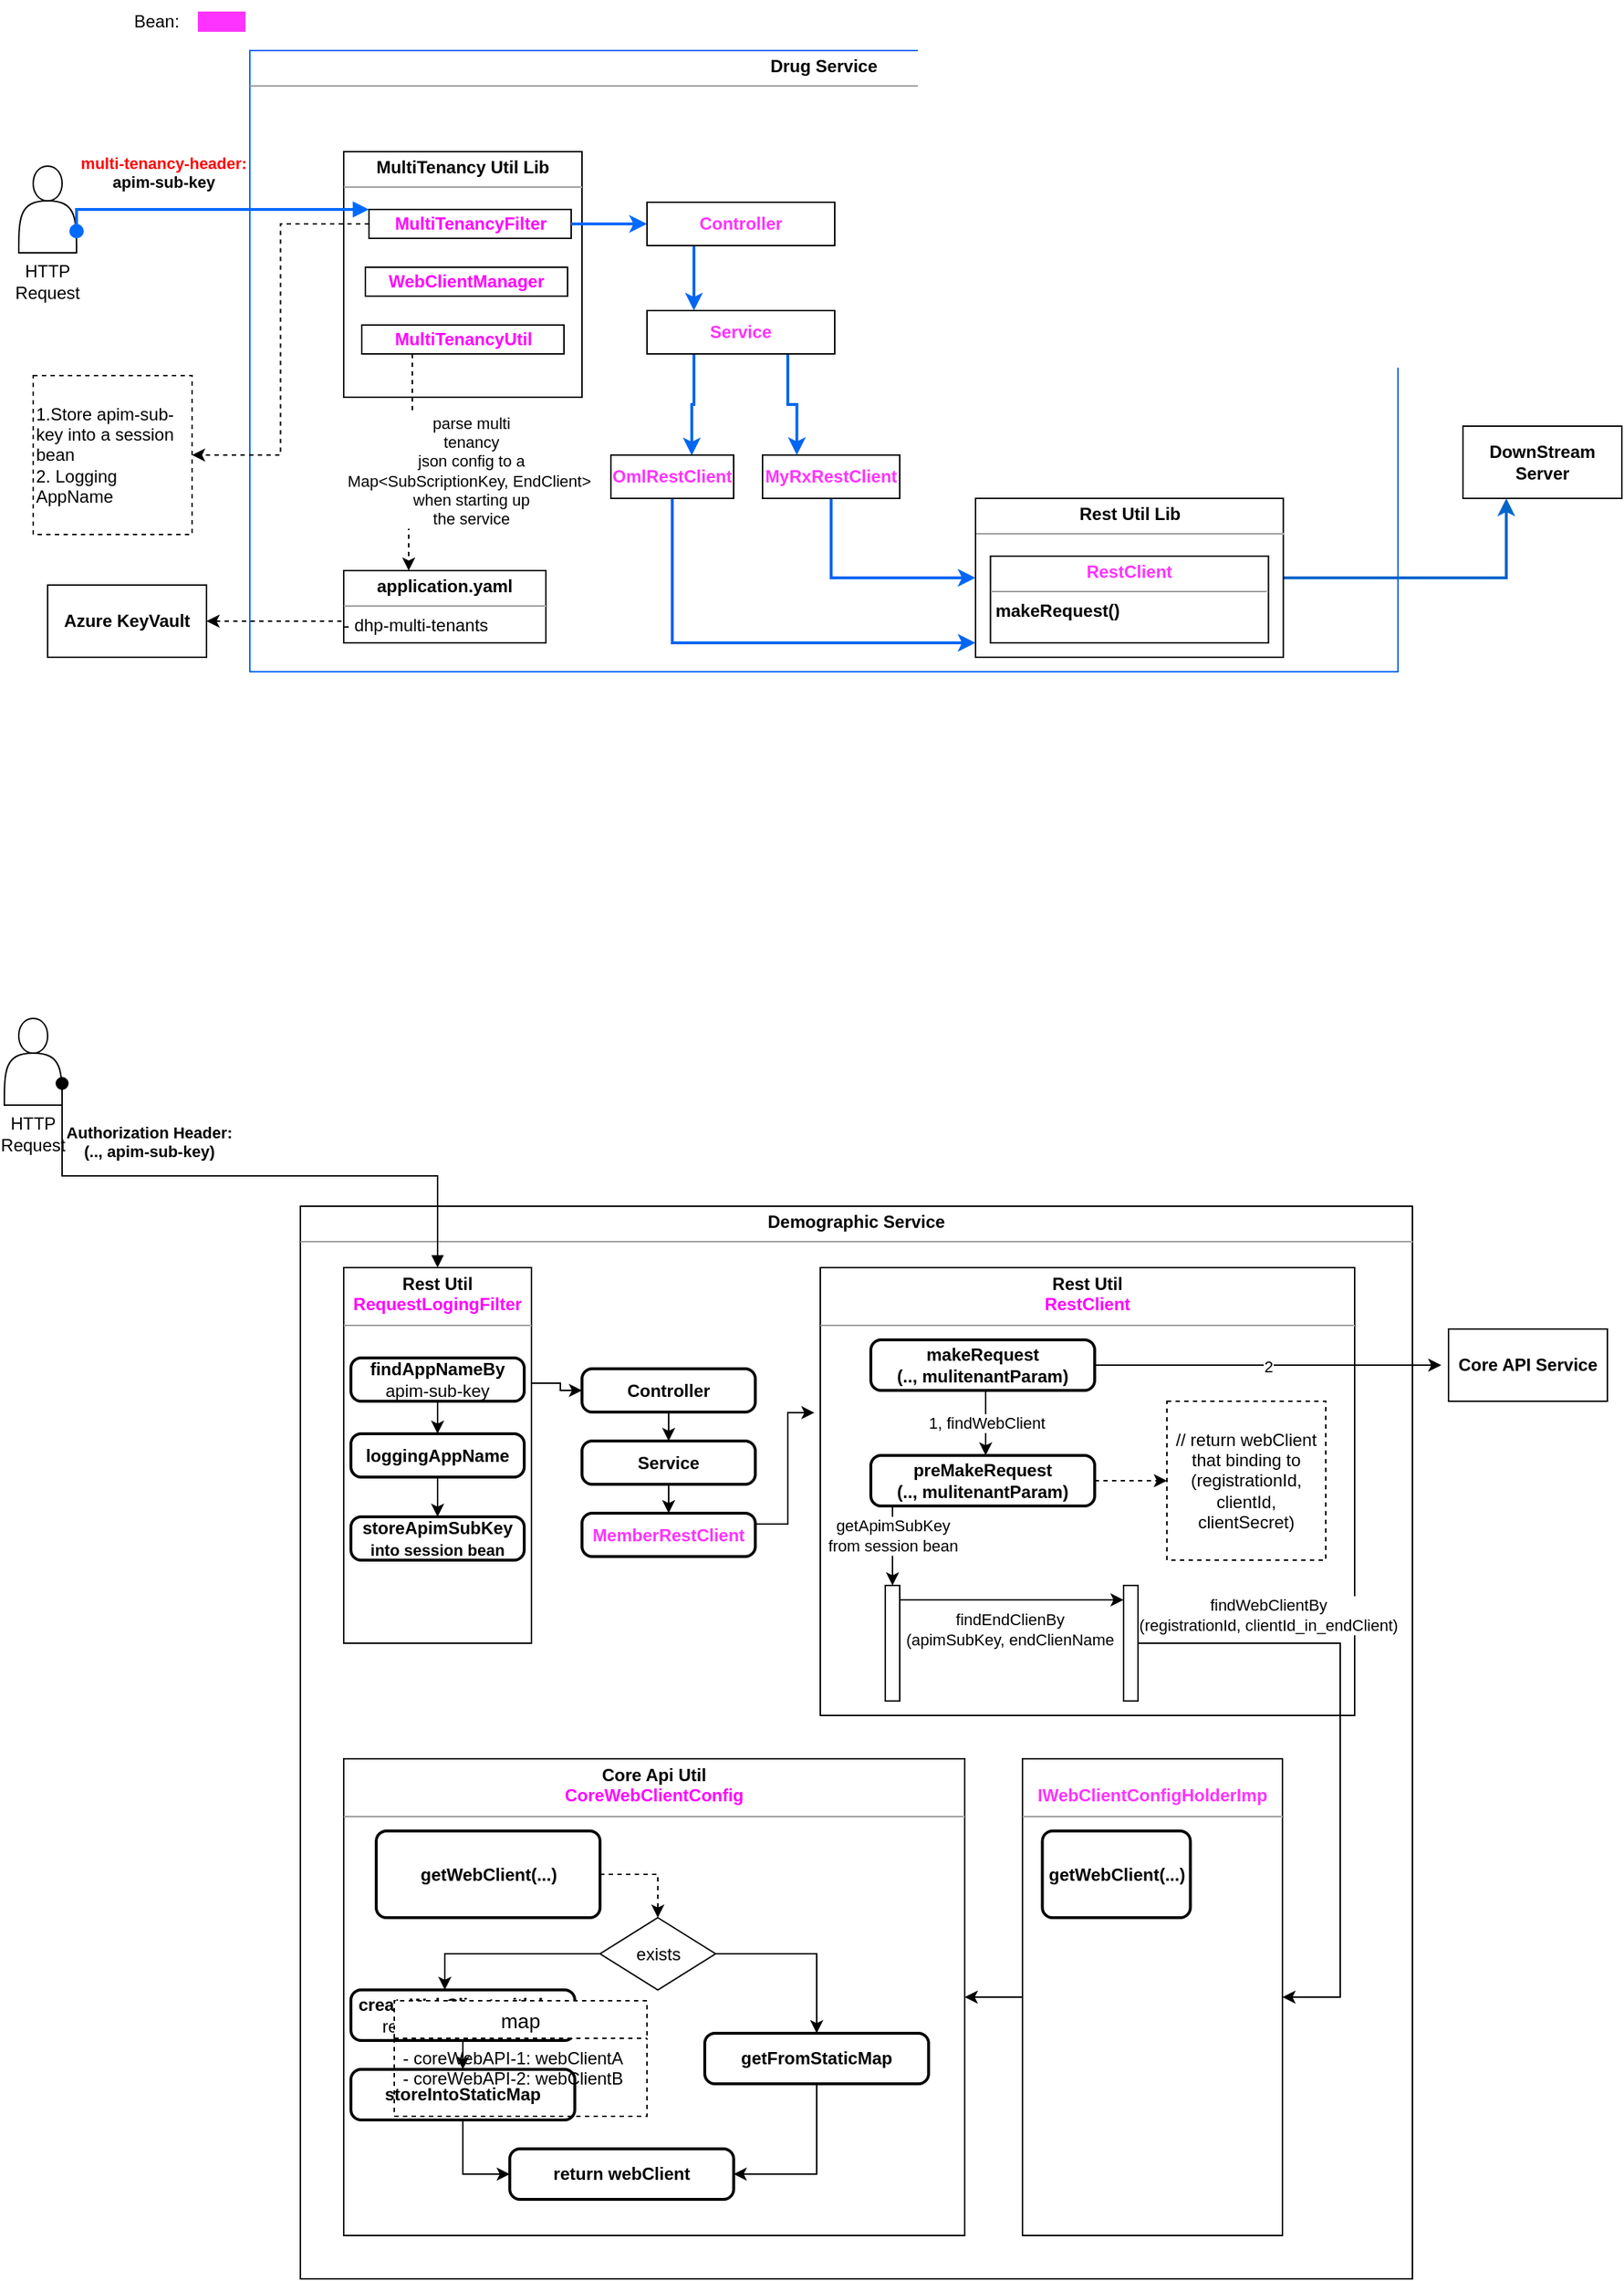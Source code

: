 <mxfile version="21.2.1" type="github">
  <diagram name="Page-1" id="5f0bae14-7c28-e335-631c-24af17079c00">
    <mxGraphModel dx="1150" dy="492" grid="1" gridSize="10" guides="1" tooltips="1" connect="1" arrows="1" fold="1" page="1" pageScale="1" pageWidth="1100" pageHeight="850" background="none" math="0" shadow="0">
      <root>
        <mxCell id="0" />
        <mxCell id="1" parent="0" />
        <mxCell id="RdsTdk07A-o18HDUI7we-4" value="&lt;p style=&quot;margin:0px;margin-top:4px;text-align:center;&quot;&gt;&lt;b&gt;Drug Service&lt;/b&gt;&lt;/p&gt;&lt;hr size=&quot;1&quot;&gt;&lt;div style=&quot;height:2px;&quot;&gt;&lt;br&gt;&lt;/div&gt;" style="verticalAlign=top;align=left;overflow=fill;fontSize=12;fontFamily=Helvetica;html=1;whiteSpace=wrap;strokeColor=#0266f2;" parent="1" vertex="1">
          <mxGeometry x="180" y="90" width="795" height="430" as="geometry" />
        </mxCell>
        <mxCell id="RdsTdk07A-o18HDUI7we-6" value="&lt;p style=&quot;margin:0px;margin-top:4px;text-align:center;&quot;&gt;&lt;b&gt;MultiTenancy Util Lib&lt;/b&gt;&lt;/p&gt;&lt;hr size=&quot;1&quot;&gt;&lt;div style=&quot;height:2px;&quot;&gt;&lt;/div&gt;" style="verticalAlign=top;align=left;overflow=fill;fontSize=12;fontFamily=Helvetica;html=1;whiteSpace=wrap;" parent="1" vertex="1">
          <mxGeometry x="245" y="160" width="165" height="170" as="geometry" />
        </mxCell>
        <mxCell id="CG3TOa5hcq1ZWwIJxW8Z-67" style="edgeStyle=orthogonalEdgeStyle;rounded=0;orthogonalLoop=1;jettySize=auto;html=1;entryX=1;entryY=0.5;entryDx=0;entryDy=0;dashed=1;" parent="1" source="RdsTdk07A-o18HDUI7we-8" target="CG3TOa5hcq1ZWwIJxW8Z-66" edge="1">
          <mxGeometry relative="1" as="geometry" />
        </mxCell>
        <mxCell id="RdsTdk07A-o18HDUI7we-8" value="&lt;b&gt;&lt;font color=&quot;#ff00ff&quot;&gt;MultiTenancyFilter&lt;/font&gt;&lt;/b&gt;" style="html=1;whiteSpace=wrap;align=center;" parent="1" vertex="1">
          <mxGeometry x="262.5" y="200" width="140" height="20" as="geometry" />
        </mxCell>
        <mxCell id="VQmsO8RJKZGxtteuDF_l-19" style="edgeStyle=orthogonalEdgeStyle;rounded=1;orthogonalLoop=1;jettySize=auto;html=1;exitX=0.25;exitY=1;exitDx=0;exitDy=0;dashed=1;" parent="1" source="VQmsO8RJKZGxtteuDF_l-1" target="VQmsO8RJKZGxtteuDF_l-14" edge="1">
          <mxGeometry relative="1" as="geometry">
            <Array as="points">
              <mxPoint x="290" y="350" />
            </Array>
          </mxGeometry>
        </mxCell>
        <mxCell id="CG3TOa5hcq1ZWwIJxW8Z-34" value="parse multi &lt;br&gt;tenancy &lt;br&gt;json config to a &lt;br&gt;Map&amp;lt;SubScriptionKey, EndClient&amp;gt;&amp;nbsp;&lt;br&gt;when starting up&lt;br&gt;the service" style="edgeLabel;html=1;align=center;verticalAlign=middle;resizable=0;points=[];" parent="VQmsO8RJKZGxtteuDF_l-19" vertex="1" connectable="0">
          <mxGeometry x="0.075" y="1" relative="1" as="geometry">
            <mxPoint x="42" y="1" as="offset" />
          </mxGeometry>
        </mxCell>
        <mxCell id="VQmsO8RJKZGxtteuDF_l-1" value="&lt;b&gt;&lt;font color=&quot;#ff00ff&quot;&gt;MultiTenancyUtil&lt;/font&gt;&lt;/b&gt;" style="html=1;whiteSpace=wrap;align=center;" parent="1" vertex="1">
          <mxGeometry x="257.5" y="280" width="140" height="20" as="geometry" />
        </mxCell>
        <mxCell id="VQmsO8RJKZGxtteuDF_l-18" style="edgeStyle=orthogonalEdgeStyle;orthogonalLoop=1;jettySize=auto;html=1;exitX=0;exitY=0.75;exitDx=0;exitDy=0;dashed=1;entryX=1;entryY=0.5;entryDx=0;entryDy=0;rounded=0;" parent="1" source="VQmsO8RJKZGxtteuDF_l-14" target="VQmsO8RJKZGxtteuDF_l-16" edge="1">
          <mxGeometry relative="1" as="geometry">
            <mxPoint x="360" y="550" as="targetPoint" />
            <Array as="points">
              <mxPoint x="315" y="488" />
              <mxPoint x="315" y="485" />
            </Array>
          </mxGeometry>
        </mxCell>
        <mxCell id="VQmsO8RJKZGxtteuDF_l-14" value="&lt;p style=&quot;margin:0px;margin-top:4px;text-align:center;&quot;&gt;&lt;b&gt;application.yaml&lt;/b&gt;&lt;/p&gt;&lt;hr size=&quot;1&quot;&gt;&lt;div style=&quot;height:2px;&quot;&gt;- dhp-multi-tenants&lt;/div&gt;" style="verticalAlign=top;align=left;overflow=fill;fontSize=12;fontFamily=Helvetica;html=1;whiteSpace=wrap;" parent="1" vertex="1">
          <mxGeometry x="245" y="450" width="140" height="50" as="geometry" />
        </mxCell>
        <mxCell id="VQmsO8RJKZGxtteuDF_l-16" value="&lt;b&gt;Azure KeyVault&lt;/b&gt;" style="html=1;whiteSpace=wrap;" parent="1" vertex="1">
          <mxGeometry x="40" y="460" width="110" height="50" as="geometry" />
        </mxCell>
        <mxCell id="VQmsO8RJKZGxtteuDF_l-24" value="&lt;b&gt;&lt;font color=&quot;#ff00ff&quot;&gt;WebClientManager&lt;/font&gt;&lt;/b&gt;" style="html=1;whiteSpace=wrap;align=center;" parent="1" vertex="1">
          <mxGeometry x="260" y="240" width="140" height="20" as="geometry" />
        </mxCell>
        <mxCell id="VQmsO8RJKZGxtteuDF_l-28" value="&lt;p style=&quot;margin:0px;margin-top:4px;text-align:center;&quot;&gt;&lt;b&gt;Demographic Service&lt;/b&gt;&lt;/p&gt;&lt;hr size=&quot;1&quot;&gt;&lt;div style=&quot;height:2px;&quot;&gt;&lt;br&gt;&lt;/div&gt;" style="verticalAlign=top;align=left;overflow=fill;fontSize=12;fontFamily=Helvetica;html=1;whiteSpace=wrap;" parent="1" vertex="1">
          <mxGeometry x="215" y="890" width="770" height="742.5" as="geometry" />
        </mxCell>
        <mxCell id="VQmsO8RJKZGxtteuDF_l-94" style="edgeStyle=orthogonalEdgeStyle;rounded=0;orthogonalLoop=1;jettySize=auto;html=1;exitX=1;exitY=0.25;exitDx=0;exitDy=0;entryX=0;entryY=0.5;entryDx=0;entryDy=0;" parent="1" source="VQmsO8RJKZGxtteuDF_l-29" target="VQmsO8RJKZGxtteuDF_l-71" edge="1">
          <mxGeometry relative="1" as="geometry">
            <Array as="points">
              <mxPoint x="375" y="1012.5" />
              <mxPoint x="395" y="1012.5" />
              <mxPoint x="395" y="1017.5" />
            </Array>
          </mxGeometry>
        </mxCell>
        <mxCell id="VQmsO8RJKZGxtteuDF_l-29" value="&lt;p style=&quot;margin:0px;margin-top:4px;text-align:center;&quot;&gt;&lt;b&gt;Rest Util&lt;br&gt;&lt;/b&gt;&lt;b style=&quot;border-color: var(--border-color);&quot;&gt;&lt;font style=&quot;border-color: var(--border-color);&quot; color=&quot;#ff00ff&quot;&gt;RequestLogingFilter&lt;/font&gt;&lt;/b&gt;&lt;b&gt;&lt;br&gt;&lt;/b&gt;&lt;/p&gt;&lt;hr size=&quot;1&quot;&gt;&lt;div style=&quot;height:2px;&quot;&gt;&lt;/div&gt;" style="verticalAlign=top;align=left;overflow=fill;fontSize=12;fontFamily=Helvetica;html=1;whiteSpace=wrap;" parent="1" vertex="1">
          <mxGeometry x="245" y="932.5" width="130" height="260" as="geometry" />
        </mxCell>
        <mxCell id="VQmsO8RJKZGxtteuDF_l-44" value="&lt;br&gt;&lt;br&gt;&lt;br&gt;&lt;br&gt;&lt;br&gt;&lt;br&gt;&lt;br&gt;HTTP&lt;br&gt;Request" style="shape=actor;whiteSpace=wrap;html=1;" parent="1" vertex="1">
          <mxGeometry x="10" y="760" width="40" height="60" as="geometry" />
        </mxCell>
        <mxCell id="VQmsO8RJKZGxtteuDF_l-63" value="&lt;b&gt;Authorization Header: &lt;br&gt;(.., apim-sub-key)&lt;/b&gt;" style="html=1;verticalAlign=bottom;startArrow=oval;endArrow=block;startSize=8;edgeStyle=elbowEdgeStyle;elbow=vertical;curved=0;rounded=0;exitX=1;exitY=0.75;exitDx=0;exitDy=0;" parent="1" source="VQmsO8RJKZGxtteuDF_l-44" target="VQmsO8RJKZGxtteuDF_l-29" edge="1">
          <mxGeometry x="-0.359" y="8" relative="1" as="geometry">
            <mxPoint x="80" y="820" as="sourcePoint" />
            <mxPoint x="180" y="805" as="targetPoint" />
            <mxPoint as="offset" />
          </mxGeometry>
        </mxCell>
        <mxCell id="VQmsO8RJKZGxtteuDF_l-70" value="&lt;b&gt;storeApimSubKey&lt;br style=&quot;border-color: var(--border-color); font-size: 11px;&quot;&gt;&lt;span style=&quot;font-size: 11px; background-color: rgb(255, 255, 255);&quot;&gt;into session bean&lt;/span&gt;&lt;/b&gt;" style="rounded=1;whiteSpace=wrap;html=1;absoluteArcSize=1;arcSize=14;strokeWidth=2;" parent="1" vertex="1">
          <mxGeometry x="250" y="1105" width="120" height="30" as="geometry" />
        </mxCell>
        <mxCell id="VQmsO8RJKZGxtteuDF_l-79" style="edgeStyle=orthogonalEdgeStyle;rounded=0;orthogonalLoop=1;jettySize=auto;html=1;exitX=0.5;exitY=1;exitDx=0;exitDy=0;" parent="1" source="VQmsO8RJKZGxtteuDF_l-71" target="VQmsO8RJKZGxtteuDF_l-78" edge="1">
          <mxGeometry relative="1" as="geometry" />
        </mxCell>
        <mxCell id="VQmsO8RJKZGxtteuDF_l-71" value="&lt;b&gt;Controller&lt;/b&gt;" style="rounded=1;whiteSpace=wrap;html=1;absoluteArcSize=1;arcSize=14;strokeWidth=2;" parent="1" vertex="1">
          <mxGeometry x="410" y="1002.5" width="120" height="30" as="geometry" />
        </mxCell>
        <mxCell id="VQmsO8RJKZGxtteuDF_l-90" style="edgeStyle=orthogonalEdgeStyle;rounded=0;orthogonalLoop=1;jettySize=auto;html=1;exitX=0.5;exitY=1;exitDx=0;exitDy=0;entryX=0.5;entryY=0;entryDx=0;entryDy=0;" parent="1" source="VQmsO8RJKZGxtteuDF_l-78" target="VQmsO8RJKZGxtteuDF_l-86" edge="1">
          <mxGeometry relative="1" as="geometry" />
        </mxCell>
        <mxCell id="VQmsO8RJKZGxtteuDF_l-78" value="&lt;b&gt;Service&lt;/b&gt;" style="rounded=1;whiteSpace=wrap;html=1;absoluteArcSize=1;arcSize=14;strokeWidth=2;" parent="1" vertex="1">
          <mxGeometry x="410" y="1052.5" width="120" height="30" as="geometry" />
        </mxCell>
        <mxCell id="VQmsO8RJKZGxtteuDF_l-96" style="edgeStyle=orthogonalEdgeStyle;rounded=0;orthogonalLoop=1;jettySize=auto;html=1;exitX=1;exitY=0.25;exitDx=0;exitDy=0;entryX=-0.011;entryY=0.324;entryDx=0;entryDy=0;entryPerimeter=0;" parent="1" source="VQmsO8RJKZGxtteuDF_l-86" target="VQmsO8RJKZGxtteuDF_l-91" edge="1">
          <mxGeometry relative="1" as="geometry" />
        </mxCell>
        <mxCell id="VQmsO8RJKZGxtteuDF_l-86" value="&lt;b style=&quot;border-color: var(--border-color);&quot;&gt;&lt;font style=&quot;border-color: var(--border-color);&quot; color=&quot;#ff33ff&quot;&gt;MemberRestClient&lt;/font&gt;&lt;/b&gt;" style="rounded=1;whiteSpace=wrap;html=1;absoluteArcSize=1;arcSize=14;strokeWidth=2;" parent="1" vertex="1">
          <mxGeometry x="410" y="1102.5" width="120" height="30" as="geometry" />
        </mxCell>
        <mxCell id="VQmsO8RJKZGxtteuDF_l-87" value="&lt;b&gt;DownStream Server&lt;/b&gt;" style="html=1;whiteSpace=wrap;" parent="1" vertex="1">
          <mxGeometry x="1020" y="350" width="110" height="50" as="geometry" />
        </mxCell>
        <mxCell id="VQmsO8RJKZGxtteuDF_l-91" value="&lt;p style=&quot;margin:0px;margin-top:4px;text-align:center;&quot;&gt;&lt;b&gt;Rest Util&lt;br&gt;&lt;/b&gt;&lt;b style=&quot;border-color: var(--border-color);&quot;&gt;&lt;font style=&quot;border-color: var(--border-color);&quot; color=&quot;#ff00ff&quot;&gt;RestClient&lt;/font&gt;&lt;/b&gt;&lt;b&gt;&lt;br&gt;&lt;/b&gt;&lt;/p&gt;&lt;hr size=&quot;1&quot;&gt;&lt;div style=&quot;height:2px;&quot;&gt;&lt;/div&gt;" style="verticalAlign=top;align=left;overflow=fill;fontSize=12;fontFamily=Helvetica;html=1;whiteSpace=wrap;" parent="1" vertex="1">
          <mxGeometry x="575" y="932.5" width="370" height="310" as="geometry" />
        </mxCell>
        <mxCell id="VQmsO8RJKZGxtteuDF_l-98" value="1, findWebClient" style="edgeStyle=orthogonalEdgeStyle;rounded=0;orthogonalLoop=1;jettySize=auto;html=1;exitX=0.5;exitY=1;exitDx=0;exitDy=0;entryX=0.5;entryY=0;entryDx=0;entryDy=0;" parent="1" edge="1">
          <mxGeometry relative="1" as="geometry">
            <mxPoint x="689.5" y="1017.5" as="sourcePoint" />
            <mxPoint x="689.5" y="1062.5" as="targetPoint" />
          </mxGeometry>
        </mxCell>
        <mxCell id="VQmsO8RJKZGxtteuDF_l-112" value="2" style="edgeStyle=orthogonalEdgeStyle;rounded=0;orthogonalLoop=1;jettySize=auto;html=1;exitX=1;exitY=0.5;exitDx=0;exitDy=0;entryX=0;entryY=0.5;entryDx=0;entryDy=0;" parent="1" source="VQmsO8RJKZGxtteuDF_l-95" edge="1">
          <mxGeometry relative="1" as="geometry">
            <mxPoint x="1005" y="1000" as="targetPoint" />
          </mxGeometry>
        </mxCell>
        <mxCell id="VQmsO8RJKZGxtteuDF_l-95" value="&lt;b&gt;makeRequest&lt;br&gt;(.., mulitenantParam)&lt;/b&gt;" style="rounded=1;whiteSpace=wrap;html=1;absoluteArcSize=1;arcSize=14;strokeWidth=2;" parent="1" vertex="1">
          <mxGeometry x="610" y="982.5" width="155" height="35" as="geometry" />
        </mxCell>
        <mxCell id="VQmsO8RJKZGxtteuDF_l-102" style="edgeStyle=orthogonalEdgeStyle;rounded=0;orthogonalLoop=1;jettySize=auto;html=1;exitX=0.5;exitY=1;exitDx=0;exitDy=0;" parent="1" source="VQmsO8RJKZGxtteuDF_l-97" target="VQmsO8RJKZGxtteuDF_l-100" edge="1">
          <mxGeometry relative="1" as="geometry">
            <Array as="points">
              <mxPoint x="625" y="1080.5" />
              <mxPoint x="625" y="1147.5" />
            </Array>
          </mxGeometry>
        </mxCell>
        <mxCell id="VQmsO8RJKZGxtteuDF_l-103" value="getApimSubKey&lt;br&gt;from session bean" style="edgeLabel;html=1;align=center;verticalAlign=middle;resizable=0;points=[];" parent="VQmsO8RJKZGxtteuDF_l-102" vertex="1" connectable="0">
          <mxGeometry x="0.226" y="2" relative="1" as="geometry">
            <mxPoint x="-2" y="24" as="offset" />
          </mxGeometry>
        </mxCell>
        <mxCell id="VQmsO8RJKZGxtteuDF_l-133" value="" style="edgeStyle=orthogonalEdgeStyle;rounded=0;orthogonalLoop=1;jettySize=auto;html=1;dashed=1;" parent="1" source="VQmsO8RJKZGxtteuDF_l-97" target="VQmsO8RJKZGxtteuDF_l-131" edge="1">
          <mxGeometry relative="1" as="geometry" />
        </mxCell>
        <mxCell id="VQmsO8RJKZGxtteuDF_l-97" value="&lt;b&gt;preMakeRequest&lt;br&gt;(.., mulitenantParam)&lt;/b&gt;" style="rounded=1;whiteSpace=wrap;html=1;absoluteArcSize=1;arcSize=14;strokeWidth=2;" parent="1" vertex="1">
          <mxGeometry x="610" y="1062.5" width="155" height="35" as="geometry" />
        </mxCell>
        <mxCell id="VQmsO8RJKZGxtteuDF_l-105" value="" style="edgeStyle=elbowEdgeStyle;rounded=0;orthogonalLoop=1;jettySize=auto;html=1;elbow=vertical;curved=0;" parent="1" source="VQmsO8RJKZGxtteuDF_l-100" target="VQmsO8RJKZGxtteuDF_l-104" edge="1">
          <mxGeometry relative="1" as="geometry">
            <Array as="points">
              <mxPoint x="685" y="1162.5" />
            </Array>
          </mxGeometry>
        </mxCell>
        <mxCell id="VQmsO8RJKZGxtteuDF_l-106" value="findEndClienBy&lt;br&gt;(apimSubKey, endClienName" style="edgeLabel;html=1;align=center;verticalAlign=middle;resizable=0;points=[];" parent="VQmsO8RJKZGxtteuDF_l-105" vertex="1" connectable="0">
          <mxGeometry x="0.179" y="-1" relative="1" as="geometry">
            <mxPoint x="-16" y="19" as="offset" />
          </mxGeometry>
        </mxCell>
        <mxCell id="VQmsO8RJKZGxtteuDF_l-100" value="" style="html=1;points=[];perimeter=orthogonalPerimeter;outlineConnect=0;targetShapes=umlLifeline;portConstraint=eastwest;newEdgeStyle={&quot;edgeStyle&quot;:&quot;elbowEdgeStyle&quot;,&quot;elbow&quot;:&quot;vertical&quot;,&quot;curved&quot;:0,&quot;rounded&quot;:0};" parent="1" vertex="1">
          <mxGeometry x="620" y="1152.5" width="10" height="80" as="geometry" />
        </mxCell>
        <mxCell id="VQmsO8RJKZGxtteuDF_l-108" style="edgeStyle=elbowEdgeStyle;rounded=0;orthogonalLoop=1;jettySize=auto;html=1;elbow=vertical;curved=0;" parent="1" source="VQmsO8RJKZGxtteuDF_l-104" target="CbbjqMAdhNKeJyTU17QE-5" edge="1">
          <mxGeometry relative="1" as="geometry">
            <mxPoint x="585" y="1352.5" as="targetPoint" />
            <Array as="points">
              <mxPoint x="935" y="1252.5" />
              <mxPoint x="745" y="1302.5" />
              <mxPoint x="855" y="1212.5" />
            </Array>
          </mxGeometry>
        </mxCell>
        <mxCell id="VQmsO8RJKZGxtteuDF_l-109" value="findWebClientBy&lt;br&gt;(registrationId, clientId_in_endClient)" style="edgeLabel;html=1;align=center;verticalAlign=middle;resizable=0;points=[];" parent="VQmsO8RJKZGxtteuDF_l-108" vertex="1" connectable="0">
          <mxGeometry x="-0.17" y="1" relative="1" as="geometry">
            <mxPoint x="-51" y="-56" as="offset" />
          </mxGeometry>
        </mxCell>
        <mxCell id="VQmsO8RJKZGxtteuDF_l-104" value="" style="html=1;points=[];perimeter=orthogonalPerimeter;outlineConnect=0;targetShapes=umlLifeline;portConstraint=eastwest;newEdgeStyle={&quot;edgeStyle&quot;:&quot;elbowEdgeStyle&quot;,&quot;elbow&quot;:&quot;vertical&quot;,&quot;curved&quot;:0,&quot;rounded&quot;:0};" parent="1" vertex="1">
          <mxGeometry x="785" y="1152.5" width="10" height="80" as="geometry" />
        </mxCell>
        <mxCell id="VQmsO8RJKZGxtteuDF_l-110" value="&lt;b&gt;Core API Service&lt;/b&gt;" style="html=1;whiteSpace=wrap;" parent="1" vertex="1">
          <mxGeometry x="1010" y="975" width="110" height="50" as="geometry" />
        </mxCell>
        <mxCell id="VQmsO8RJKZGxtteuDF_l-114" value="&lt;p style=&quot;margin:0px;margin-top:4px;text-align:center;&quot;&gt;&lt;b&gt;Core Api Util&lt;br&gt;&lt;/b&gt;&lt;b style=&quot;border-color: var(--border-color);&quot;&gt;&lt;font style=&quot;border-color: var(--border-color);&quot; color=&quot;#ff33ff&quot;&gt;&lt;b style=&quot;border-color: var(--border-color); color: rgb(0, 0, 0);&quot;&gt;&lt;font style=&quot;border-color: var(--border-color);&quot; color=&quot;#ff00ff&quot;&gt;CoreWebClientConfig&lt;/font&gt;&lt;/b&gt;&lt;/font&gt;&lt;/b&gt;&lt;b&gt;&lt;br&gt;&lt;/b&gt;&lt;/p&gt;&lt;hr size=&quot;1&quot;&gt;&lt;div style=&quot;height:2px;&quot;&gt;&lt;/div&gt;" style="verticalAlign=top;align=left;overflow=fill;fontSize=12;fontFamily=Helvetica;html=1;whiteSpace=wrap;" parent="1" vertex="1">
          <mxGeometry x="245" y="1272.5" width="430" height="330" as="geometry" />
        </mxCell>
        <mxCell id="VQmsO8RJKZGxtteuDF_l-130" style="edgeStyle=orthogonalEdgeStyle;rounded=0;orthogonalLoop=1;jettySize=auto;html=1;exitX=1;exitY=0.5;exitDx=0;exitDy=0;dashed=1;" parent="1" source="VQmsO8RJKZGxtteuDF_l-116" target="VQmsO8RJKZGxtteuDF_l-117" edge="1">
          <mxGeometry relative="1" as="geometry" />
        </mxCell>
        <mxCell id="VQmsO8RJKZGxtteuDF_l-116" value="&lt;b&gt;getWebClient(...)&lt;/b&gt;&lt;br&gt;" style="rounded=1;whiteSpace=wrap;html=1;absoluteArcSize=1;arcSize=14;strokeWidth=2;" parent="1" vertex="1">
          <mxGeometry x="267.5" y="1322.5" width="155" height="60" as="geometry" />
        </mxCell>
        <mxCell id="VQmsO8RJKZGxtteuDF_l-120" style="edgeStyle=orthogonalEdgeStyle;rounded=0;orthogonalLoop=1;jettySize=auto;html=1;exitX=0;exitY=0.5;exitDx=0;exitDy=0;" parent="1" source="VQmsO8RJKZGxtteuDF_l-117" target="VQmsO8RJKZGxtteuDF_l-118" edge="1">
          <mxGeometry relative="1" as="geometry">
            <Array as="points">
              <mxPoint x="315" y="1407.5" />
            </Array>
          </mxGeometry>
        </mxCell>
        <mxCell id="VQmsO8RJKZGxtteuDF_l-142" style="edgeStyle=orthogonalEdgeStyle;rounded=0;orthogonalLoop=1;jettySize=auto;html=1;exitX=1;exitY=0.5;exitDx=0;exitDy=0;" parent="1" source="VQmsO8RJKZGxtteuDF_l-117" target="VQmsO8RJKZGxtteuDF_l-140" edge="1">
          <mxGeometry relative="1" as="geometry" />
        </mxCell>
        <mxCell id="VQmsO8RJKZGxtteuDF_l-117" value="exists" style="rhombus;whiteSpace=wrap;html=1;" parent="1" vertex="1">
          <mxGeometry x="422.5" y="1382.5" width="80" height="50" as="geometry" />
        </mxCell>
        <mxCell id="VQmsO8RJKZGxtteuDF_l-122" style="edgeStyle=orthogonalEdgeStyle;rounded=0;orthogonalLoop=1;jettySize=auto;html=1;exitX=0.5;exitY=1;exitDx=0;exitDy=0;entryX=0.5;entryY=0;entryDx=0;entryDy=0;" parent="1" source="VQmsO8RJKZGxtteuDF_l-118" target="VQmsO8RJKZGxtteuDF_l-121" edge="1">
          <mxGeometry relative="1" as="geometry" />
        </mxCell>
        <mxCell id="VQmsO8RJKZGxtteuDF_l-118" value="&lt;b&gt;createWebClient with key&lt;br&gt;&lt;/b&gt;registrationId-clientId" style="rounded=1;whiteSpace=wrap;html=1;absoluteArcSize=1;arcSize=14;strokeWidth=2;" parent="1" vertex="1">
          <mxGeometry x="250" y="1432.5" width="155" height="35" as="geometry" />
        </mxCell>
        <mxCell id="VQmsO8RJKZGxtteuDF_l-127" style="edgeStyle=orthogonalEdgeStyle;rounded=0;orthogonalLoop=1;jettySize=auto;html=1;entryX=0;entryY=0.5;entryDx=0;entryDy=0;" parent="1" source="VQmsO8RJKZGxtteuDF_l-121" target="VQmsO8RJKZGxtteuDF_l-124" edge="1">
          <mxGeometry relative="1" as="geometry" />
        </mxCell>
        <mxCell id="VQmsO8RJKZGxtteuDF_l-121" value="&lt;b&gt;storeIntoStaticMap&lt;/b&gt;" style="rounded=1;whiteSpace=wrap;html=1;absoluteArcSize=1;arcSize=14;strokeWidth=2;" parent="1" vertex="1">
          <mxGeometry x="250" y="1487.5" width="155" height="35" as="geometry" />
        </mxCell>
        <mxCell id="VQmsO8RJKZGxtteuDF_l-124" value="&lt;b&gt;return webClient&lt;/b&gt;" style="rounded=1;whiteSpace=wrap;html=1;absoluteArcSize=1;arcSize=14;strokeWidth=2;" parent="1" vertex="1">
          <mxGeometry x="360" y="1542.5" width="155" height="35" as="geometry" />
        </mxCell>
        <mxCell id="VQmsO8RJKZGxtteuDF_l-131" value="// return webClient that binding to (registrationId, clientId, clientSecret)" style="whiteSpace=wrap;html=1;aspect=fixed;dashed=1;" parent="1" vertex="1">
          <mxGeometry x="815" y="1025" width="110" height="110" as="geometry" />
        </mxCell>
        <mxCell id="VQmsO8RJKZGxtteuDF_l-136" value="map" style="swimlane;fontStyle=0;childLayout=stackLayout;horizontal=1;startSize=26;horizontalStack=0;resizeParent=1;resizeParentMax=0;resizeLast=0;collapsible=1;marginBottom=0;align=center;fontSize=14;dashed=1;" parent="1" vertex="1">
          <mxGeometry x="280" y="1440" width="175" height="80" as="geometry" />
        </mxCell>
        <mxCell id="VQmsO8RJKZGxtteuDF_l-137" value="- coreWebAPI-1: webClientA&lt;br&gt;- coreWebAPI-2: webClientB" style="text;strokeColor=none;fillColor=none;spacingLeft=4;spacingRight=4;overflow=hidden;rotatable=0;points=[[0,0.5],[1,0.5]];portConstraint=eastwest;fontSize=12;whiteSpace=wrap;html=1;" parent="VQmsO8RJKZGxtteuDF_l-136" vertex="1">
          <mxGeometry y="26" width="175" height="54" as="geometry" />
        </mxCell>
        <mxCell id="VQmsO8RJKZGxtteuDF_l-143" style="edgeStyle=orthogonalEdgeStyle;rounded=0;orthogonalLoop=1;jettySize=auto;html=1;exitX=0.5;exitY=1;exitDx=0;exitDy=0;entryX=1;entryY=0.5;entryDx=0;entryDy=0;" parent="1" source="VQmsO8RJKZGxtteuDF_l-140" target="VQmsO8RJKZGxtteuDF_l-124" edge="1">
          <mxGeometry relative="1" as="geometry" />
        </mxCell>
        <mxCell id="VQmsO8RJKZGxtteuDF_l-140" value="&lt;b&gt;getFromStaticMap&lt;/b&gt;" style="rounded=1;whiteSpace=wrap;html=1;absoluteArcSize=1;arcSize=14;strokeWidth=2;" parent="1" vertex="1">
          <mxGeometry x="495" y="1462.5" width="155" height="35" as="geometry" />
        </mxCell>
        <mxCell id="CbbjqMAdhNKeJyTU17QE-3" style="edgeStyle=orthogonalEdgeStyle;rounded=0;orthogonalLoop=1;jettySize=auto;html=1;exitX=0.5;exitY=1;exitDx=0;exitDy=0;" parent="1" source="CbbjqMAdhNKeJyTU17QE-1" target="CbbjqMAdhNKeJyTU17QE-2" edge="1">
          <mxGeometry relative="1" as="geometry" />
        </mxCell>
        <mxCell id="CbbjqMAdhNKeJyTU17QE-1" value="&lt;b&gt;findAppNameBy&lt;br&gt;&lt;/b&gt;apim-sub-key" style="rounded=1;whiteSpace=wrap;html=1;absoluteArcSize=1;arcSize=14;strokeWidth=2;" parent="1" vertex="1">
          <mxGeometry x="250" y="995" width="120" height="30" as="geometry" />
        </mxCell>
        <mxCell id="CbbjqMAdhNKeJyTU17QE-4" style="edgeStyle=orthogonalEdgeStyle;rounded=0;orthogonalLoop=1;jettySize=auto;html=1;exitX=0.5;exitY=1;exitDx=0;exitDy=0;entryX=0.5;entryY=0;entryDx=0;entryDy=0;" parent="1" source="CbbjqMAdhNKeJyTU17QE-2" target="VQmsO8RJKZGxtteuDF_l-70" edge="1">
          <mxGeometry relative="1" as="geometry" />
        </mxCell>
        <mxCell id="CbbjqMAdhNKeJyTU17QE-2" value="&lt;b&gt;loggingAppName&lt;/b&gt;" style="rounded=1;whiteSpace=wrap;html=1;absoluteArcSize=1;arcSize=14;strokeWidth=2;" parent="1" vertex="1">
          <mxGeometry x="250" y="1047.5" width="120" height="30" as="geometry" />
        </mxCell>
        <mxCell id="CbbjqMAdhNKeJyTU17QE-6" style="edgeStyle=orthogonalEdgeStyle;rounded=0;orthogonalLoop=1;jettySize=auto;html=1;exitX=0;exitY=0.5;exitDx=0;exitDy=0;" parent="1" source="CbbjqMAdhNKeJyTU17QE-5" target="VQmsO8RJKZGxtteuDF_l-114" edge="1">
          <mxGeometry relative="1" as="geometry" />
        </mxCell>
        <mxCell id="CbbjqMAdhNKeJyTU17QE-5" value="&lt;p style=&quot;margin:0px;margin-top:4px;text-align:center;&quot;&gt;&lt;b&gt;&lt;br&gt;&lt;/b&gt;&lt;b style=&quot;border-color: var(--border-color);&quot;&gt;&lt;font style=&quot;border-color: var(--border-color);&quot; color=&quot;#ff33ff&quot;&gt;IWebClientConfigHolderImp&lt;/font&gt;&lt;/b&gt;&lt;b&gt;&lt;br&gt;&lt;/b&gt;&lt;/p&gt;&lt;hr size=&quot;1&quot;&gt;&lt;div style=&quot;height:2px;&quot;&gt;&lt;/div&gt;" style="verticalAlign=top;align=left;overflow=fill;fontSize=12;fontFamily=Helvetica;html=1;whiteSpace=wrap;" parent="1" vertex="1">
          <mxGeometry x="715" y="1272.5" width="180" height="330" as="geometry" />
        </mxCell>
        <mxCell id="CbbjqMAdhNKeJyTU17QE-7" value="&lt;b&gt;getWebClient(...)&lt;/b&gt;&lt;br&gt;" style="rounded=1;whiteSpace=wrap;html=1;absoluteArcSize=1;arcSize=14;strokeWidth=2;" parent="1" vertex="1">
          <mxGeometry x="728.75" y="1322.5" width="102.5" height="60" as="geometry" />
        </mxCell>
        <mxCell id="CbbjqMAdhNKeJyTU17QE-8" value="&lt;font style=&quot;background-color: rgb(255, 51, 255);&quot; color=&quot;#ff33ff&quot;&gt;&amp;nbsp; &amp;nbsp; &amp;nbsp; &amp;nbsp; &amp;nbsp;&amp;nbsp;&lt;/font&gt;" style="text;html=1;align=center;verticalAlign=middle;resizable=0;points=[];autosize=1;strokeColor=none;fillColor=none;" parent="1" vertex="1">
          <mxGeometry x="130" y="55" width="60" height="30" as="geometry" />
        </mxCell>
        <mxCell id="CbbjqMAdhNKeJyTU17QE-9" value="Bean:" style="text;html=1;align=center;verticalAlign=middle;resizable=0;points=[];autosize=1;strokeColor=none;fillColor=none;" parent="1" vertex="1">
          <mxGeometry x="90" y="55" width="50" height="30" as="geometry" />
        </mxCell>
        <mxCell id="CG3TOa5hcq1ZWwIJxW8Z-20" value="&lt;br&gt;&lt;br&gt;&lt;br&gt;&lt;br&gt;&lt;br&gt;&lt;br&gt;&lt;br&gt;HTTP&lt;br&gt;Request" style="shape=actor;whiteSpace=wrap;html=1;" parent="1" vertex="1">
          <mxGeometry x="20" y="170" width="40" height="60" as="geometry" />
        </mxCell>
        <mxCell id="CG3TOa5hcq1ZWwIJxW8Z-21" value="&lt;b&gt;&lt;font color=&quot;#ff0000&quot;&gt;multi-tenancy-header: &lt;/font&gt;&lt;br&gt;apim-sub-key&lt;/b&gt;" style="html=1;verticalAlign=bottom;startArrow=oval;endArrow=block;startSize=8;edgeStyle=elbowEdgeStyle;elbow=vertical;curved=0;rounded=0;exitX=1;exitY=0.75;exitDx=0;exitDy=0;fillColor=#dae8fc;strokeColor=#016afe;strokeWidth=2;" parent="1" source="CG3TOa5hcq1ZWwIJxW8Z-20" target="RdsTdk07A-o18HDUI7we-8" edge="1">
          <mxGeometry x="-0.31" y="10" relative="1" as="geometry">
            <mxPoint x="85" y="220" as="sourcePoint" />
            <mxPoint x="245" y="205" as="targetPoint" />
            <mxPoint as="offset" />
            <Array as="points">
              <mxPoint x="180" y="200" />
            </Array>
          </mxGeometry>
        </mxCell>
        <mxCell id="CG3TOa5hcq1ZWwIJxW8Z-22" style="edgeStyle=orthogonalEdgeStyle;rounded=0;orthogonalLoop=1;jettySize=auto;html=1;fillColor=#dae8fc;strokeColor=#016afe;strokeWidth=2;entryX=0;entryY=0.5;entryDx=0;entryDy=0;" parent="1" source="RdsTdk07A-o18HDUI7we-8" target="CG3TOa5hcq1ZWwIJxW8Z-25" edge="1">
          <mxGeometry relative="1" as="geometry">
            <mxPoint x="485" y="198" as="targetPoint" />
            <Array as="points" />
          </mxGeometry>
        </mxCell>
        <mxCell id="CG3TOa5hcq1ZWwIJxW8Z-30" value="" style="edgeStyle=orthogonalEdgeStyle;rounded=0;orthogonalLoop=1;jettySize=auto;html=1;fillColor=#dae8fc;strokeColor=#0266f2;strokeWidth=2;exitX=0.25;exitY=1;exitDx=0;exitDy=0;entryX=0.25;entryY=0;entryDx=0;entryDy=0;" parent="1" source="CG3TOa5hcq1ZWwIJxW8Z-25" target="CG3TOa5hcq1ZWwIJxW8Z-26" edge="1">
          <mxGeometry relative="1" as="geometry">
            <Array as="points" />
          </mxGeometry>
        </mxCell>
        <mxCell id="CG3TOa5hcq1ZWwIJxW8Z-25" value="&lt;b style=&quot;border-color: var(--border-color);&quot;&gt;&lt;font color=&quot;#ff33ff&quot; style=&quot;border-color: var(--border-color);&quot;&gt;Controller&lt;/font&gt;&lt;/b&gt;&lt;b&gt;&lt;font color=&quot;#ff00ff&quot;&gt;&lt;br&gt;&lt;/font&gt;&lt;/b&gt;" style="html=1;whiteSpace=wrap;align=center;" parent="1" vertex="1">
          <mxGeometry x="455" y="195" width="130" height="30" as="geometry" />
        </mxCell>
        <mxCell id="dzeqMT_aTfjdizQfDeOP-3" style="edgeStyle=orthogonalEdgeStyle;rounded=0;orthogonalLoop=1;jettySize=auto;html=1;exitX=0.25;exitY=1;exitDx=0;exitDy=0;entryX=0.659;entryY=0.009;entryDx=0;entryDy=0;entryPerimeter=0;strokeWidth=2;strokeColor=#0266F2;" parent="1" source="CG3TOa5hcq1ZWwIJxW8Z-26" target="dzeqMT_aTfjdizQfDeOP-1" edge="1">
          <mxGeometry relative="1" as="geometry" />
        </mxCell>
        <mxCell id="dzeqMT_aTfjdizQfDeOP-4" style="edgeStyle=orthogonalEdgeStyle;rounded=0;orthogonalLoop=1;jettySize=auto;html=1;exitX=0.75;exitY=1;exitDx=0;exitDy=0;entryX=0.25;entryY=0;entryDx=0;entryDy=0;strokeWidth=2;strokeColor=#0266F2;" parent="1" source="CG3TOa5hcq1ZWwIJxW8Z-26" target="dzeqMT_aTfjdizQfDeOP-2" edge="1">
          <mxGeometry relative="1" as="geometry" />
        </mxCell>
        <mxCell id="CG3TOa5hcq1ZWwIJxW8Z-26" value="&lt;b style=&quot;border-color: var(--border-color);&quot;&gt;&lt;font color=&quot;#ff33ff&quot; style=&quot;border-color: var(--border-color);&quot;&gt;Service&lt;/font&gt;&lt;/b&gt;&lt;b&gt;&lt;font color=&quot;#ff00ff&quot;&gt;&lt;br&gt;&lt;/font&gt;&lt;/b&gt;" style="html=1;whiteSpace=wrap;align=center;" parent="1" vertex="1">
          <mxGeometry x="455" y="270" width="130" height="30" as="geometry" />
        </mxCell>
        <mxCell id="CG3TOa5hcq1ZWwIJxW8Z-58" value="" style="edgeStyle=orthogonalEdgeStyle;rounded=0;orthogonalLoop=1;jettySize=auto;html=1;strokeColor=#0066CC;strokeWidth=2;" parent="1" source="CG3TOa5hcq1ZWwIJxW8Z-42" target="VQmsO8RJKZGxtteuDF_l-87" edge="1">
          <mxGeometry relative="1" as="geometry">
            <Array as="points">
              <mxPoint x="1050" y="455" />
            </Array>
          </mxGeometry>
        </mxCell>
        <mxCell id="CG3TOa5hcq1ZWwIJxW8Z-66" value="1.Store apim-sub-key into a session bean&lt;br&gt;&lt;div style=&quot;&quot;&gt;&lt;span style=&quot;background-color: initial;&quot;&gt;2. Logging AppName&lt;/span&gt;&lt;/div&gt;" style="whiteSpace=wrap;html=1;aspect=fixed;dashed=1;align=left;" parent="1" vertex="1">
          <mxGeometry x="30" y="315" width="110" height="110" as="geometry" />
        </mxCell>
        <mxCell id="CG3TOa5hcq1ZWwIJxW8Z-42" value="&lt;p style=&quot;margin:0px;margin-top:4px;text-align:center;&quot;&gt;&lt;b&gt;Rest Util Lib&lt;/b&gt;&lt;/p&gt;&lt;hr size=&quot;1&quot;&gt;&lt;div style=&quot;height:2px;&quot;&gt;&lt;/div&gt;" style="verticalAlign=top;align=left;overflow=fill;fontSize=12;fontFamily=Helvetica;html=1;whiteSpace=wrap;" parent="1" vertex="1">
          <mxGeometry x="682.5" y="400" width="213.12" height="110" as="geometry" />
        </mxCell>
        <mxCell id="CG3TOa5hcq1ZWwIJxW8Z-45" value="&lt;p style=&quot;margin:0px;margin-top:4px;text-align:center;&quot;&gt;&lt;b&gt;&lt;font color=&quot;#ff33ff&quot;&gt;RestClient&lt;/font&gt;&lt;/b&gt;&lt;/p&gt;&lt;hr size=&quot;1&quot;&gt;&lt;div style=&quot;height:2px;&quot;&gt;&lt;b&gt;&amp;nbsp;makeRequest()&lt;/b&gt;&lt;/div&gt;" style="verticalAlign=top;align=left;overflow=fill;fontSize=12;fontFamily=Helvetica;html=1;whiteSpace=wrap;" parent="1" vertex="1">
          <mxGeometry x="692.82" y="440" width="192.49" height="60" as="geometry" />
        </mxCell>
        <mxCell id="dzeqMT_aTfjdizQfDeOP-5" style="edgeStyle=orthogonalEdgeStyle;rounded=0;orthogonalLoop=1;jettySize=auto;html=1;exitX=0.5;exitY=1;exitDx=0;exitDy=0;strokeWidth=2;strokeColor=#0266F2;" parent="1" source="dzeqMT_aTfjdizQfDeOP-1" target="CG3TOa5hcq1ZWwIJxW8Z-42" edge="1">
          <mxGeometry relative="1" as="geometry">
            <Array as="points">
              <mxPoint x="473" y="500" />
            </Array>
          </mxGeometry>
        </mxCell>
        <mxCell id="dzeqMT_aTfjdizQfDeOP-1" value="&lt;b style=&quot;border-color: var(--border-color);&quot;&gt;&lt;font color=&quot;#ff33ff&quot; style=&quot;border-color: var(--border-color);&quot;&gt;OmlRestClient&lt;/font&gt;&lt;/b&gt;&lt;b&gt;&lt;font color=&quot;#ff00ff&quot;&gt;&lt;br&gt;&lt;/font&gt;&lt;/b&gt;" style="html=1;whiteSpace=wrap;align=center;" parent="1" vertex="1">
          <mxGeometry x="430" y="370" width="85" height="30" as="geometry" />
        </mxCell>
        <mxCell id="dzeqMT_aTfjdizQfDeOP-6" style="edgeStyle=orthogonalEdgeStyle;rounded=0;orthogonalLoop=1;jettySize=auto;html=1;exitX=0.5;exitY=1;exitDx=0;exitDy=0;entryX=0;entryY=0.5;entryDx=0;entryDy=0;strokeWidth=2;strokeColor=#0266F2;" parent="1" source="dzeqMT_aTfjdizQfDeOP-2" target="CG3TOa5hcq1ZWwIJxW8Z-42" edge="1">
          <mxGeometry relative="1" as="geometry" />
        </mxCell>
        <mxCell id="dzeqMT_aTfjdizQfDeOP-2" value="&lt;b style=&quot;border-color: var(--border-color);&quot;&gt;&lt;font color=&quot;#ff33ff&quot; style=&quot;border-color: var(--border-color);&quot;&gt;MyRxRestClient&lt;/font&gt;&lt;/b&gt;&lt;b&gt;&lt;font color=&quot;#ff00ff&quot;&gt;&lt;br&gt;&lt;/font&gt;&lt;/b&gt;" style="html=1;whiteSpace=wrap;align=center;" parent="1" vertex="1">
          <mxGeometry x="535" y="370" width="95" height="30" as="geometry" />
        </mxCell>
      </root>
    </mxGraphModel>
  </diagram>
</mxfile>
